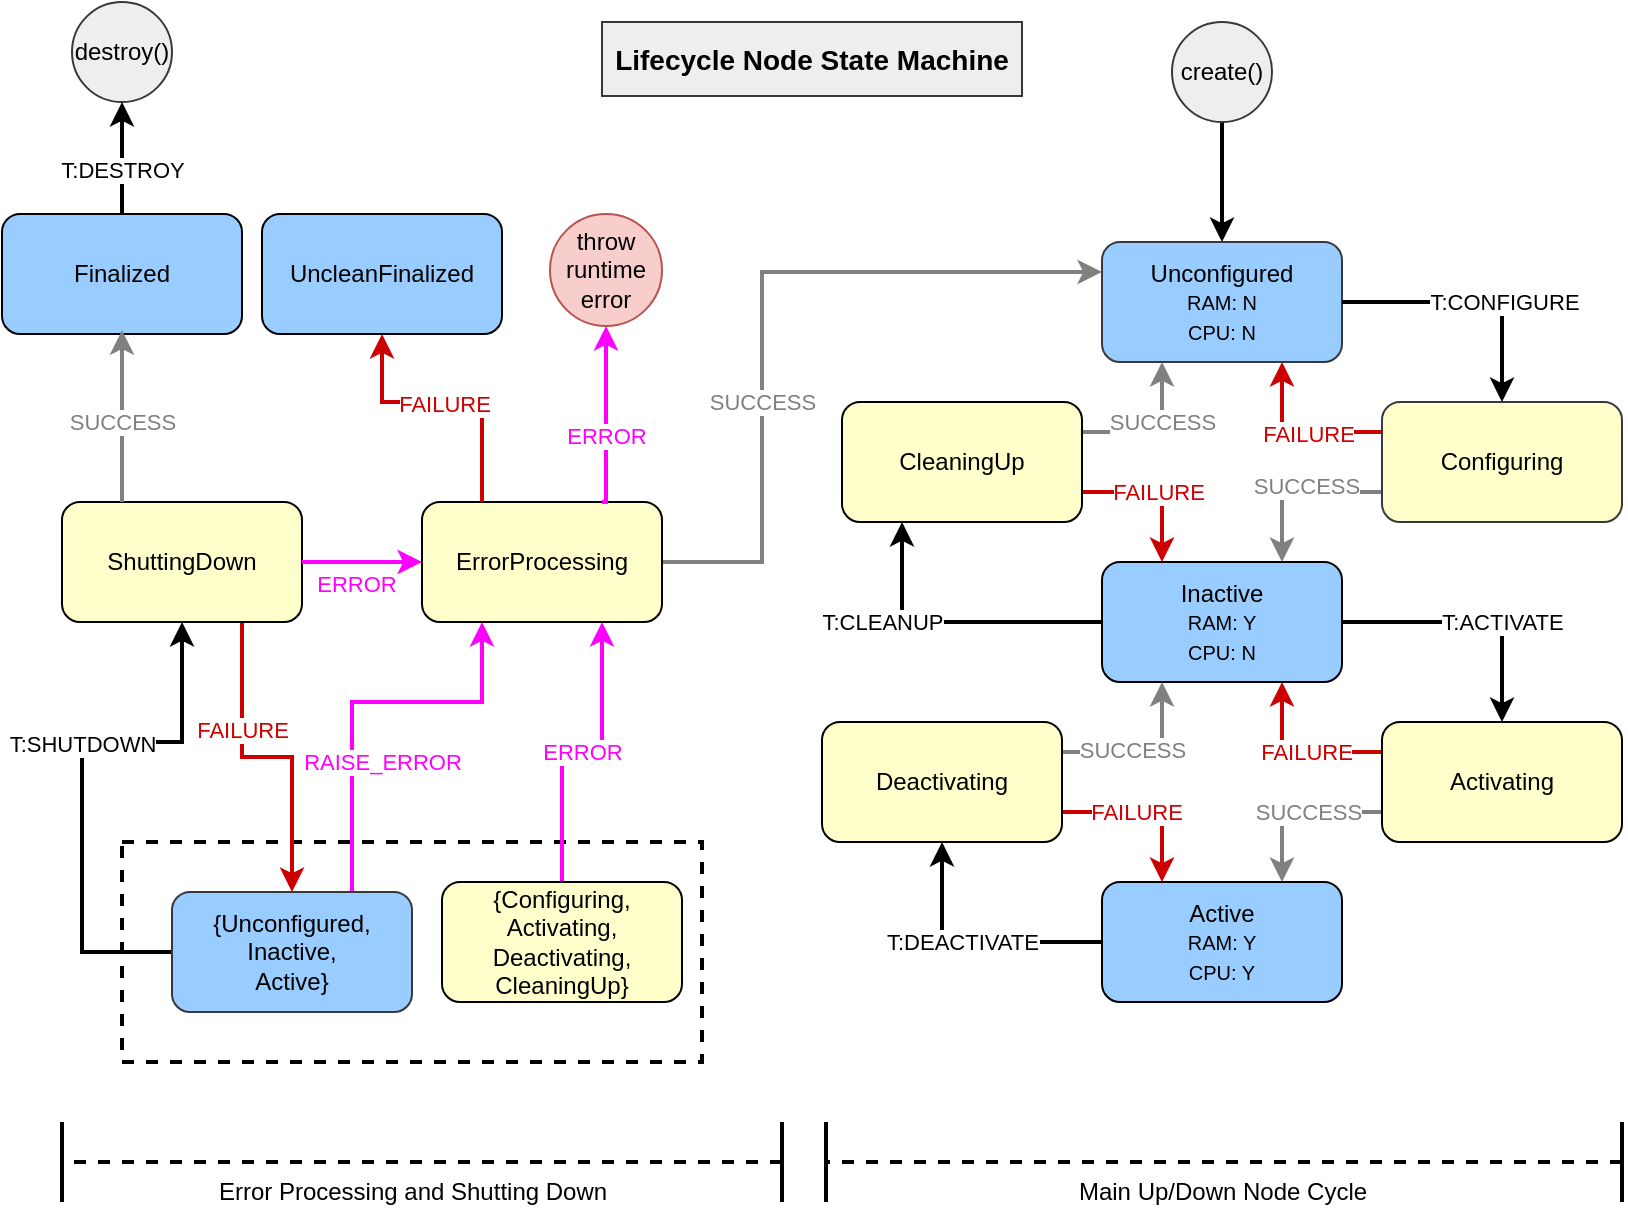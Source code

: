 <mxfile version="20.7.4" type="device"><diagram name="Page-1" id="-R44UBZWm9Cj-Sst1RRg"><mxGraphModel dx="994" dy="702" grid="0" gridSize="10" guides="1" tooltips="1" connect="1" arrows="1" fold="1" page="0" pageScale="1" pageWidth="850" pageHeight="1100" math="0" shadow="0"><root><mxCell id="0"/><mxCell id="1" parent="0"/><mxCell id="8GMj7mD5KwRelM5cx4Xz-1" value="" style="rounded=0;whiteSpace=wrap;html=1;dashed=1;strokeWidth=2;" parent="1" vertex="1"><mxGeometry x="450" y="670" width="290" height="110" as="geometry"/></mxCell><mxCell id="8GMj7mD5KwRelM5cx4Xz-2" value="Active&lt;br&gt;&lt;font style=&quot;font-size: 10px;&quot;&gt;&lt;font style=&quot;border-color: var(--border-color); font-size: 10px;&quot;&gt;RAM: Y&lt;br style=&quot;border-color: var(--border-color);&quot;&gt;&lt;/font&gt;&lt;font style=&quot;font-size: 10px;&quot;&gt;CPU: Y&lt;/font&gt;&lt;/font&gt;" style="rounded=1;whiteSpace=wrap;html=1;fillColor=#99CCFF;" parent="1" vertex="1"><mxGeometry x="940" y="690" width="120" height="60" as="geometry"/></mxCell><mxCell id="8GMj7mD5KwRelM5cx4Xz-3" value="Inactive&lt;br&gt;&lt;font style=&quot;border-color: var(--border-color); font-size: 10px;&quot;&gt;RAM: Y&lt;br style=&quot;border-color: var(--border-color);&quot;&gt;&lt;/font&gt;&lt;font style=&quot;font-size: 10px;&quot;&gt;CPU: N&lt;/font&gt;" style="rounded=1;whiteSpace=wrap;html=1;fillColor=#99CCFF;" parent="1" vertex="1"><mxGeometry x="940" y="530" width="120" height="60" as="geometry"/></mxCell><mxCell id="8GMj7mD5KwRelM5cx4Xz-4" value="Unconfigured&lt;br style=&quot;font-size: 11px;&quot;&gt;&lt;font style=&quot;font-size: 10px;&quot;&gt;&lt;font style=&quot;font-size: 10px;&quot;&gt;RAM: N&lt;br&gt;&lt;/font&gt;CPU: N&lt;/font&gt;" style="rounded=1;whiteSpace=wrap;html=1;fillColor=#99CCFF;strokeColor=#36393d;" parent="1" vertex="1"><mxGeometry x="940" y="370" width="120" height="60" as="geometry"/></mxCell><mxCell id="8GMj7mD5KwRelM5cx4Xz-5" style="edgeStyle=orthogonalEdgeStyle;rounded=0;orthogonalLoop=1;jettySize=auto;html=1;exitX=0;exitY=0.75;exitDx=0;exitDy=0;entryX=0.75;entryY=0;entryDx=0;entryDy=0;strokeWidth=2;strokeColor=#808080;" parent="1" source="8GMj7mD5KwRelM5cx4Xz-9" target="8GMj7mD5KwRelM5cx4Xz-3" edge="1"><mxGeometry relative="1" as="geometry"/></mxCell><mxCell id="8GMj7mD5KwRelM5cx4Xz-6" value="SUCCESS" style="edgeLabel;html=1;align=center;verticalAlign=middle;resizable=0;points=[];fontColor=#808080;" parent="8GMj7mD5KwRelM5cx4Xz-5" vertex="1" connectable="0"><mxGeometry x="-0.106" y="-3" relative="1" as="geometry"><mxPoint as="offset"/></mxGeometry></mxCell><mxCell id="8GMj7mD5KwRelM5cx4Xz-7" style="edgeStyle=orthogonalEdgeStyle;rounded=0;orthogonalLoop=1;jettySize=auto;html=1;exitX=0;exitY=0.25;exitDx=0;exitDy=0;entryX=0.75;entryY=1;entryDx=0;entryDy=0;strokeWidth=2;strokeColor=#CC0000;" parent="1" source="8GMj7mD5KwRelM5cx4Xz-9" target="8GMj7mD5KwRelM5cx4Xz-4" edge="1"><mxGeometry relative="1" as="geometry"><Array as="points"><mxPoint x="1030" y="465"/></Array></mxGeometry></mxCell><mxCell id="8GMj7mD5KwRelM5cx4Xz-8" value="&lt;font color=&quot;#cc0000&quot;&gt;FAILURE&lt;/font&gt;" style="edgeLabel;html=1;align=center;verticalAlign=middle;resizable=0;points=[];" parent="8GMj7mD5KwRelM5cx4Xz-7" vertex="1" connectable="0"><mxGeometry x="-0.126" y="1" relative="1" as="geometry"><mxPoint as="offset"/></mxGeometry></mxCell><mxCell id="8GMj7mD5KwRelM5cx4Xz-9" value="Configuring" style="rounded=1;whiteSpace=wrap;html=1;fillColor=#ffffcc;strokeColor=#36393d;" parent="1" vertex="1"><mxGeometry x="1080" y="450" width="120" height="60" as="geometry"/></mxCell><mxCell id="8GMj7mD5KwRelM5cx4Xz-10" style="edgeStyle=orthogonalEdgeStyle;rounded=0;orthogonalLoop=1;jettySize=auto;html=1;exitX=1;exitY=0.5;exitDx=0;exitDy=0;entryX=0.5;entryY=0;entryDx=0;entryDy=0;strokeWidth=2;" parent="1" source="8GMj7mD5KwRelM5cx4Xz-4" target="8GMj7mD5KwRelM5cx4Xz-9" edge="1"><mxGeometry relative="1" as="geometry"><mxPoint x="1120" y="399.833" as="targetPoint"/></mxGeometry></mxCell><mxCell id="8GMj7mD5KwRelM5cx4Xz-11" value="T:CONFIGURE" style="edgeLabel;html=1;align=center;verticalAlign=middle;resizable=0;points=[];" parent="8GMj7mD5KwRelM5cx4Xz-10" vertex="1" connectable="0"><mxGeometry x="0.056" y="-2" relative="1" as="geometry"><mxPoint x="12" y="-2" as="offset"/></mxGeometry></mxCell><mxCell id="8GMj7mD5KwRelM5cx4Xz-12" style="edgeStyle=orthogonalEdgeStyle;rounded=0;orthogonalLoop=1;jettySize=auto;html=1;exitX=0;exitY=0.75;exitDx=0;exitDy=0;entryX=0.75;entryY=0;entryDx=0;entryDy=0;strokeWidth=2;strokeColor=#808080;" parent="1" source="8GMj7mD5KwRelM5cx4Xz-16" target="8GMj7mD5KwRelM5cx4Xz-2" edge="1"><mxGeometry relative="1" as="geometry"/></mxCell><mxCell id="8GMj7mD5KwRelM5cx4Xz-13" value="SUCCESS" style="edgeLabel;html=1;align=center;verticalAlign=middle;resizable=0;points=[];fontColor=#808080;" parent="8GMj7mD5KwRelM5cx4Xz-12" vertex="1" connectable="0"><mxGeometry x="-0.123" relative="1" as="geometry"><mxPoint as="offset"/></mxGeometry></mxCell><mxCell id="8GMj7mD5KwRelM5cx4Xz-14" style="edgeStyle=orthogonalEdgeStyle;rounded=0;orthogonalLoop=1;jettySize=auto;html=1;exitX=0;exitY=0.25;exitDx=0;exitDy=0;entryX=0.75;entryY=1;entryDx=0;entryDy=0;strokeWidth=2;strokeColor=#CC0000;" parent="1" source="8GMj7mD5KwRelM5cx4Xz-16" target="8GMj7mD5KwRelM5cx4Xz-3" edge="1"><mxGeometry relative="1" as="geometry"/></mxCell><mxCell id="8GMj7mD5KwRelM5cx4Xz-15" value="&lt;font color=&quot;#cc0000&quot;&gt;FAILURE&lt;/font&gt;" style="edgeLabel;html=1;align=center;verticalAlign=middle;resizable=0;points=[];" parent="8GMj7mD5KwRelM5cx4Xz-14" vertex="1" connectable="0"><mxGeometry x="-0.102" relative="1" as="geometry"><mxPoint as="offset"/></mxGeometry></mxCell><mxCell id="8GMj7mD5KwRelM5cx4Xz-16" value="Activating" style="rounded=1;whiteSpace=wrap;html=1;fillColor=#ffffcc;" parent="1" vertex="1"><mxGeometry x="1080" y="610" width="120" height="60" as="geometry"/></mxCell><mxCell id="8GMj7mD5KwRelM5cx4Xz-17" style="edgeStyle=orthogonalEdgeStyle;rounded=0;orthogonalLoop=1;jettySize=auto;html=1;exitX=1;exitY=0.5;exitDx=0;exitDy=0;entryX=0.5;entryY=0;entryDx=0;entryDy=0;strokeWidth=2;" parent="1" source="8GMj7mD5KwRelM5cx4Xz-3" target="8GMj7mD5KwRelM5cx4Xz-16" edge="1"><mxGeometry relative="1" as="geometry"/></mxCell><mxCell id="8GMj7mD5KwRelM5cx4Xz-18" value="T:ACTIVATE" style="edgeLabel;html=1;align=center;verticalAlign=middle;resizable=0;points=[];" parent="8GMj7mD5KwRelM5cx4Xz-17" vertex="1" connectable="0"><mxGeometry x="-0.282" y="1" relative="1" as="geometry"><mxPoint x="33" y="1" as="offset"/></mxGeometry></mxCell><mxCell id="8GMj7mD5KwRelM5cx4Xz-19" style="edgeStyle=orthogonalEdgeStyle;rounded=0;orthogonalLoop=1;jettySize=auto;html=1;exitX=1;exitY=0.25;exitDx=0;exitDy=0;entryX=0.25;entryY=1;entryDx=0;entryDy=0;strokeWidth=2;strokeColor=#808080;" parent="1" source="8GMj7mD5KwRelM5cx4Xz-23" target="8GMj7mD5KwRelM5cx4Xz-3" edge="1"><mxGeometry relative="1" as="geometry"/></mxCell><mxCell id="8GMj7mD5KwRelM5cx4Xz-20" value="SUCCESS" style="edgeLabel;html=1;align=center;verticalAlign=middle;resizable=0;points=[];fontColor=#808080;" parent="8GMj7mD5KwRelM5cx4Xz-19" vertex="1" connectable="0"><mxGeometry x="-0.193" y="1" relative="1" as="geometry"><mxPoint as="offset"/></mxGeometry></mxCell><mxCell id="8GMj7mD5KwRelM5cx4Xz-21" style="edgeStyle=orthogonalEdgeStyle;rounded=0;orthogonalLoop=1;jettySize=auto;html=1;exitX=1;exitY=0.75;exitDx=0;exitDy=0;entryX=0.25;entryY=0;entryDx=0;entryDy=0;strokeWidth=2;strokeColor=#CC0000;" parent="1" source="8GMj7mD5KwRelM5cx4Xz-23" target="8GMj7mD5KwRelM5cx4Xz-2" edge="1"><mxGeometry relative="1" as="geometry"/></mxCell><mxCell id="8GMj7mD5KwRelM5cx4Xz-22" value="&lt;font color=&quot;#cc0000&quot;&gt;FAILURE&lt;/font&gt;" style="edgeLabel;html=1;align=center;verticalAlign=middle;resizable=0;points=[];" parent="8GMj7mD5KwRelM5cx4Xz-21" vertex="1" connectable="0"><mxGeometry x="-0.357" y="-1" relative="1" as="geometry"><mxPoint x="9" y="-1" as="offset"/></mxGeometry></mxCell><mxCell id="8GMj7mD5KwRelM5cx4Xz-23" value="Deactivating" style="rounded=1;whiteSpace=wrap;html=1;fillColor=#ffffcc;" parent="1" vertex="1"><mxGeometry x="800" y="610" width="120" height="60" as="geometry"/></mxCell><mxCell id="8GMj7mD5KwRelM5cx4Xz-24" style="edgeStyle=orthogonalEdgeStyle;rounded=0;orthogonalLoop=1;jettySize=auto;html=1;exitX=0;exitY=0.5;exitDx=0;exitDy=0;entryX=0.5;entryY=1;entryDx=0;entryDy=0;strokeWidth=2;" parent="1" source="8GMj7mD5KwRelM5cx4Xz-2" target="8GMj7mD5KwRelM5cx4Xz-23" edge="1"><mxGeometry relative="1" as="geometry"/></mxCell><mxCell id="8GMj7mD5KwRelM5cx4Xz-25" value="T:DEACTIVATE" style="edgeLabel;html=1;align=center;verticalAlign=middle;resizable=0;points=[];" parent="8GMj7mD5KwRelM5cx4Xz-24" vertex="1" connectable="0"><mxGeometry x="-0.242" y="2" relative="1" as="geometry"><mxPoint x="-21" y="-2" as="offset"/></mxGeometry></mxCell><mxCell id="8GMj7mD5KwRelM5cx4Xz-26" value="&lt;font color=&quot;#808080&quot;&gt;SUCCESS&lt;/font&gt;" style="edgeStyle=orthogonalEdgeStyle;rounded=0;orthogonalLoop=1;jettySize=auto;html=1;exitX=1;exitY=0.25;exitDx=0;exitDy=0;entryX=0.25;entryY=1;entryDx=0;entryDy=0;strokeWidth=2;strokeColor=#808080;" parent="1" source="8GMj7mD5KwRelM5cx4Xz-28" target="8GMj7mD5KwRelM5cx4Xz-4" edge="1"><mxGeometry x="0.2" relative="1" as="geometry"><mxPoint as="offset"/></mxGeometry></mxCell><mxCell id="8GMj7mD5KwRelM5cx4Xz-27" value="&lt;font color=&quot;#cc0000&quot;&gt;FAILURE&lt;/font&gt;" style="edgeStyle=orthogonalEdgeStyle;rounded=0;orthogonalLoop=1;jettySize=auto;html=1;exitX=1;exitY=0.75;exitDx=0;exitDy=0;entryX=0.25;entryY=0;entryDx=0;entryDy=0;strokeWidth=2;strokeColor=#CC0000;" parent="1" source="8GMj7mD5KwRelM5cx4Xz-28" target="8GMj7mD5KwRelM5cx4Xz-3" edge="1"><mxGeometry relative="1" as="geometry"><mxPoint as="offset"/></mxGeometry></mxCell><mxCell id="8GMj7mD5KwRelM5cx4Xz-28" value="CleaningUp" style="rounded=1;whiteSpace=wrap;html=1;fillColor=#ffffcc;" parent="1" vertex="1"><mxGeometry x="810" y="450" width="120" height="60" as="geometry"/></mxCell><mxCell id="8GMj7mD5KwRelM5cx4Xz-29" style="edgeStyle=orthogonalEdgeStyle;rounded=0;orthogonalLoop=1;jettySize=auto;html=1;exitX=0;exitY=0.5;exitDx=0;exitDy=0;entryX=0.25;entryY=1;entryDx=0;entryDy=0;strokeWidth=2;" parent="1" source="8GMj7mD5KwRelM5cx4Xz-3" target="8GMj7mD5KwRelM5cx4Xz-28" edge="1"><mxGeometry relative="1" as="geometry"/></mxCell><mxCell id="8GMj7mD5KwRelM5cx4Xz-30" value="T:CLEANUP" style="edgeLabel;html=1;align=center;verticalAlign=middle;resizable=0;points=[];" parent="8GMj7mD5KwRelM5cx4Xz-29" vertex="1" connectable="0"><mxGeometry x="-0.095" y="1" relative="1" as="geometry"><mxPoint x="-42" y="-1" as="offset"/></mxGeometry></mxCell><mxCell id="8GMj7mD5KwRelM5cx4Xz-31" style="edgeStyle=orthogonalEdgeStyle;rounded=0;orthogonalLoop=1;jettySize=auto;html=1;exitX=0.75;exitY=1;exitDx=0;exitDy=0;entryX=0.5;entryY=0;entryDx=0;entryDy=0;fillColor=#f8cecc;strokeColor=#CC0000;strokeWidth=2;" parent="1" source="8GMj7mD5KwRelM5cx4Xz-33" target="8GMj7mD5KwRelM5cx4Xz-47" edge="1"><mxGeometry relative="1" as="geometry"/></mxCell><mxCell id="8GMj7mD5KwRelM5cx4Xz-32" value="FAILURE" style="edgeLabel;html=1;align=center;verticalAlign=middle;resizable=0;points=[];fontColor=#CC0000;" parent="8GMj7mD5KwRelM5cx4Xz-31" vertex="1" connectable="0"><mxGeometry x="-0.332" relative="1" as="geometry"><mxPoint as="offset"/></mxGeometry></mxCell><mxCell id="8GMj7mD5KwRelM5cx4Xz-33" value="ShuttingDown" style="rounded=1;whiteSpace=wrap;html=1;fillColor=#ffffcc;" parent="1" vertex="1"><mxGeometry x="420" y="500" width="120" height="60" as="geometry"/></mxCell><mxCell id="8GMj7mD5KwRelM5cx4Xz-34" style="edgeStyle=orthogonalEdgeStyle;rounded=0;orthogonalLoop=1;jettySize=auto;html=1;exitX=1;exitY=0.5;exitDx=0;exitDy=0;entryX=0;entryY=0.25;entryDx=0;entryDy=0;strokeWidth=2;strokeColor=#808080;" parent="1" source="8GMj7mD5KwRelM5cx4Xz-36" target="8GMj7mD5KwRelM5cx4Xz-4" edge="1"><mxGeometry relative="1" as="geometry"><Array as="points"><mxPoint x="770" y="530"/><mxPoint x="770" y="385"/></Array></mxGeometry></mxCell><mxCell id="8GMj7mD5KwRelM5cx4Xz-35" value="SUCCESS" style="edgeLabel;html=1;align=center;verticalAlign=middle;resizable=0;points=[];fontColor=#808080;" parent="8GMj7mD5KwRelM5cx4Xz-34" vertex="1" connectable="0"><mxGeometry x="0.546" y="-2" relative="1" as="geometry"><mxPoint x="-87" y="63" as="offset"/></mxGeometry></mxCell><mxCell id="8GMj7mD5KwRelM5cx4Xz-36" value="ErrorProcessing" style="rounded=1;whiteSpace=wrap;html=1;fillColor=#ffffcc;" parent="1" vertex="1"><mxGeometry x="600" y="500" width="120" height="60" as="geometry"/></mxCell><mxCell id="8GMj7mD5KwRelM5cx4Xz-37" value="&lt;font color=&quot;#ff00ff&quot;&gt;ERROR&lt;/font&gt;" style="edgeStyle=orthogonalEdgeStyle;rounded=0;orthogonalLoop=1;jettySize=auto;html=1;exitX=1;exitY=0.5;exitDx=0;exitDy=0;strokeWidth=2;strokeColor=#FF00FF;entryX=0;entryY=0.5;entryDx=0;entryDy=0;" parent="1" source="8GMj7mD5KwRelM5cx4Xz-33" target="8GMj7mD5KwRelM5cx4Xz-36" edge="1"><mxGeometry x="-0.1" y="-11" relative="1" as="geometry"><mxPoint as="offset"/><mxPoint x="506.99" y="491" as="sourcePoint"/><mxPoint x="563.019" y="151" as="targetPoint"/></mxGeometry></mxCell><mxCell id="8GMj7mD5KwRelM5cx4Xz-38" value="Finalized" style="rounded=1;whiteSpace=wrap;html=1;fillColor=#99CCFF;" parent="1" vertex="1"><mxGeometry x="390" y="356" width="120" height="60" as="geometry"/></mxCell><mxCell id="8GMj7mD5KwRelM5cx4Xz-39" style="edgeStyle=orthogonalEdgeStyle;rounded=0;orthogonalLoop=1;jettySize=auto;html=1;exitX=0.25;exitY=0;exitDx=0;exitDy=0;strokeWidth=2;strokeColor=#808080;entryX=0.494;entryY=0.969;entryDx=0;entryDy=0;entryPerimeter=0;" parent="1" source="8GMj7mD5KwRelM5cx4Xz-33" target="8GMj7mD5KwRelM5cx4Xz-38" edge="1"><mxGeometry relative="1" as="geometry"><Array as="points"><mxPoint x="450" y="414"/></Array><mxPoint x="380" y="440" as="targetPoint"/></mxGeometry></mxCell><mxCell id="8GMj7mD5KwRelM5cx4Xz-40" value="SUCCESS" style="edgeLabel;html=1;align=center;verticalAlign=middle;resizable=0;points=[];fontColor=#808080;" parent="8GMj7mD5KwRelM5cx4Xz-39" vertex="1" connectable="0"><mxGeometry x="0.124" y="2" relative="1" as="geometry"><mxPoint x="2" y="8" as="offset"/></mxGeometry></mxCell><mxCell id="8GMj7mD5KwRelM5cx4Xz-41" style="edgeStyle=orthogonalEdgeStyle;rounded=0;orthogonalLoop=1;jettySize=auto;html=1;exitX=0.25;exitY=0;exitDx=0;exitDy=0;strokeColor=#CC0000;strokeWidth=2;entryX=0.5;entryY=1;entryDx=0;entryDy=0;" parent="1" source="8GMj7mD5KwRelM5cx4Xz-36" target="8GMj7mD5KwRelM5cx4Xz-68" edge="1"><mxGeometry relative="1" as="geometry"><Array as="points"><mxPoint x="630" y="450"/><mxPoint x="580" y="450"/></Array><mxPoint x="664" y="500" as="sourcePoint"/><mxPoint x="590" y="430" as="targetPoint"/></mxGeometry></mxCell><mxCell id="8GMj7mD5KwRelM5cx4Xz-42" value="FAILURE" style="edgeLabel;html=1;align=center;verticalAlign=middle;resizable=0;points=[];fontColor=#CC0000;" parent="8GMj7mD5KwRelM5cx4Xz-41" vertex="1" connectable="0"><mxGeometry x="-0.257" y="1" relative="1" as="geometry"><mxPoint x="-19" as="offset"/></mxGeometry></mxCell><mxCell id="8GMj7mD5KwRelM5cx4Xz-43" style="edgeStyle=orthogonalEdgeStyle;rounded=0;orthogonalLoop=1;jettySize=auto;html=1;exitX=0.75;exitY=0;exitDx=0;exitDy=0;entryX=0.25;entryY=1;entryDx=0;entryDy=0;strokeWidth=2;fillColor=#ffcc99;strokeColor=#FF00FF;" parent="1" source="8GMj7mD5KwRelM5cx4Xz-47" target="8GMj7mD5KwRelM5cx4Xz-36" edge="1"><mxGeometry relative="1" as="geometry"><Array as="points"><mxPoint x="565" y="600"/><mxPoint x="630" y="600"/></Array></mxGeometry></mxCell><mxCell id="8GMj7mD5KwRelM5cx4Xz-44" value="&lt;font color=&quot;#ff00ff&quot;&gt;RAISE_ERROR&lt;/font&gt;" style="edgeLabel;html=1;align=center;verticalAlign=middle;resizable=0;points=[];" parent="8GMj7mD5KwRelM5cx4Xz-43" vertex="1" connectable="0"><mxGeometry x="0.172" y="1" relative="1" as="geometry"><mxPoint x="-7" y="31" as="offset"/></mxGeometry></mxCell><mxCell id="8GMj7mD5KwRelM5cx4Xz-45" style="edgeStyle=orthogonalEdgeStyle;rounded=0;orthogonalLoop=1;jettySize=auto;html=1;exitX=0;exitY=0.5;exitDx=0;exitDy=0;entryX=0.5;entryY=1;entryDx=0;entryDy=0;strokeWidth=2;" parent="1" source="8GMj7mD5KwRelM5cx4Xz-47" target="8GMj7mD5KwRelM5cx4Xz-33" edge="1"><mxGeometry relative="1" as="geometry"><Array as="points"><mxPoint x="430" y="725"/><mxPoint x="430" y="620"/><mxPoint x="480" y="620"/></Array></mxGeometry></mxCell><mxCell id="8GMj7mD5KwRelM5cx4Xz-46" value="T:SHUTDOWN" style="edgeLabel;html=1;align=center;verticalAlign=middle;resizable=0;points=[];" parent="8GMj7mD5KwRelM5cx4Xz-45" vertex="1" connectable="0"><mxGeometry x="-0.189" y="1" relative="1" as="geometry"><mxPoint x="1" y="-44" as="offset"/></mxGeometry></mxCell><mxCell id="8GMj7mD5KwRelM5cx4Xz-47" value="{Unconfigured,&lt;br&gt;Inactive,&lt;br&gt;Active}" style="rounded=1;whiteSpace=wrap;html=1;fillColor=#99CCFF;strokeColor=#36393d;" parent="1" vertex="1"><mxGeometry x="475" y="695" width="120" height="60" as="geometry"/></mxCell><mxCell id="8GMj7mD5KwRelM5cx4Xz-48" value="&lt;font color=&quot;#ff00ff&quot;&gt;ERROR&lt;/font&gt;" style="edgeStyle=orthogonalEdgeStyle;rounded=0;orthogonalLoop=1;jettySize=auto;html=1;exitX=0.5;exitY=0;exitDx=0;exitDy=0;entryX=0.75;entryY=1;entryDx=0;entryDy=0;strokeWidth=2;strokeColor=#FF00FF;" parent="1" source="8GMj7mD5KwRelM5cx4Xz-49" target="8GMj7mD5KwRelM5cx4Xz-36" edge="1"><mxGeometry relative="1" as="geometry"><Array as="points"><mxPoint x="670" y="625"/><mxPoint x="690" y="625"/></Array></mxGeometry></mxCell><mxCell id="8GMj7mD5KwRelM5cx4Xz-49" value="{Configuring, Activating, Deactivating,&lt;br&gt;CleaningUp}" style="rounded=1;whiteSpace=wrap;html=1;fillColor=#ffffcc;" parent="1" vertex="1"><mxGeometry x="610" y="690" width="120" height="60" as="geometry"/></mxCell><mxCell id="8GMj7mD5KwRelM5cx4Xz-50" style="edgeStyle=orthogonalEdgeStyle;rounded=0;orthogonalLoop=1;jettySize=auto;html=1;exitX=0.5;exitY=1;exitDx=0;exitDy=0;strokeWidth=2;" parent="1" source="8GMj7mD5KwRelM5cx4Xz-51" target="8GMj7mD5KwRelM5cx4Xz-4" edge="1"><mxGeometry relative="1" as="geometry"/></mxCell><mxCell id="8GMj7mD5KwRelM5cx4Xz-51" value="create()" style="ellipse;whiteSpace=wrap;html=1;aspect=fixed;fillColor=#eeeeee;strokeColor=#36393d;" parent="1" vertex="1"><mxGeometry x="975" y="260" width="50" height="50" as="geometry"/></mxCell><mxCell id="8GMj7mD5KwRelM5cx4Xz-52" value="destroy()" style="ellipse;whiteSpace=wrap;html=1;aspect=fixed;fillColor=#eeeeee;strokeColor=#36393d;" parent="1" vertex="1"><mxGeometry x="425" y="250" width="50" height="50" as="geometry"/></mxCell><mxCell id="8GMj7mD5KwRelM5cx4Xz-54" style="edgeStyle=orthogonalEdgeStyle;rounded=0;orthogonalLoop=1;jettySize=auto;html=1;exitX=0.5;exitY=0;exitDx=0;exitDy=0;entryX=0.5;entryY=1;entryDx=0;entryDy=0;strokeWidth=2;" parent="1" source="8GMj7mD5KwRelM5cx4Xz-38" target="8GMj7mD5KwRelM5cx4Xz-52" edge="1"><mxGeometry relative="1" as="geometry"><mxPoint x="485.333" y="323" as="targetPoint"/></mxGeometry></mxCell><mxCell id="8GMj7mD5KwRelM5cx4Xz-55" value="T:DESTROY" style="edgeLabel;html=1;align=center;verticalAlign=middle;resizable=0;points=[];" parent="8GMj7mD5KwRelM5cx4Xz-54" vertex="1" connectable="0"><mxGeometry x="-0.214" relative="1" as="geometry"><mxPoint as="offset"/></mxGeometry></mxCell><mxCell id="8GMj7mD5KwRelM5cx4Xz-56" value="&lt;font color=&quot;#ff00ff&quot;&gt;ERROR&lt;/font&gt;" style="edgeStyle=orthogonalEdgeStyle;rounded=0;orthogonalLoop=1;jettySize=auto;html=1;exitX=0.75;exitY=0;exitDx=0;exitDy=0;strokeWidth=2;strokeColor=#FF00FF;entryX=0.5;entryY=1;entryDx=0;entryDy=0;" parent="1" source="8GMj7mD5KwRelM5cx4Xz-36" target="8GMj7mD5KwRelM5cx4Xz-67" edge="1"><mxGeometry x="-0.208" relative="1" as="geometry"><mxPoint x="664" y="500" as="sourcePoint"/><mxPoint x="652" y="290" as="targetPoint"/><mxPoint as="offset"/><Array as="points"><mxPoint x="692" y="500"/></Array></mxGeometry></mxCell><mxCell id="8GMj7mD5KwRelM5cx4Xz-57" value="" style="endArrow=none;html=1;rounded=0;strokeWidth=2;dashed=1;" parent="1" edge="1"><mxGeometry width="50" height="50" relative="1" as="geometry"><mxPoint x="780" y="830" as="sourcePoint"/><mxPoint x="420" y="830" as="targetPoint"/></mxGeometry></mxCell><mxCell id="8GMj7mD5KwRelM5cx4Xz-58" value="Error Processing and Shutting Down" style="text;html=1;align=center;verticalAlign=middle;resizable=0;points=[];autosize=1;strokeColor=none;fillColor=none;" parent="1" vertex="1"><mxGeometry x="485" y="830" width="220" height="30" as="geometry"/></mxCell><mxCell id="8GMj7mD5KwRelM5cx4Xz-59" value="" style="endArrow=none;html=1;rounded=0;strokeWidth=2;" parent="1" edge="1"><mxGeometry width="50" height="50" relative="1" as="geometry"><mxPoint x="780" y="810" as="sourcePoint"/><mxPoint x="780" y="850" as="targetPoint"/></mxGeometry></mxCell><mxCell id="8GMj7mD5KwRelM5cx4Xz-60" value="" style="endArrow=none;html=1;rounded=0;strokeWidth=2;" parent="1" edge="1"><mxGeometry width="50" height="50" relative="1" as="geometry"><mxPoint x="420" y="810" as="sourcePoint"/><mxPoint x="420" y="850" as="targetPoint"/></mxGeometry></mxCell><mxCell id="8GMj7mD5KwRelM5cx4Xz-61" value="" style="endArrow=none;html=1;strokeWidth=2;rounded=0;dashed=1;" parent="1" edge="1"><mxGeometry width="50" height="50" relative="1" as="geometry"><mxPoint x="1200" y="830" as="sourcePoint"/><mxPoint x="802" y="830" as="targetPoint"/></mxGeometry></mxCell><mxCell id="8GMj7mD5KwRelM5cx4Xz-62" value="Main Up/Down Node Cycle" style="text;html=1;align=center;verticalAlign=middle;resizable=0;points=[];autosize=1;strokeColor=none;fillColor=none;" parent="1" vertex="1"><mxGeometry x="915" y="830" width="170" height="30" as="geometry"/></mxCell><mxCell id="8GMj7mD5KwRelM5cx4Xz-63" value="" style="endArrow=none;html=1;rounded=0;strokeWidth=2;" parent="1" edge="1"><mxGeometry width="50" height="50" relative="1" as="geometry"><mxPoint x="1200" y="810" as="sourcePoint"/><mxPoint x="1200" y="850" as="targetPoint"/></mxGeometry></mxCell><mxCell id="8GMj7mD5KwRelM5cx4Xz-64" value="" style="endArrow=none;html=1;rounded=0;strokeWidth=2;" parent="1" edge="1"><mxGeometry width="50" height="50" relative="1" as="geometry"><mxPoint x="802" y="810" as="sourcePoint"/><mxPoint x="802" y="850" as="targetPoint"/></mxGeometry></mxCell><mxCell id="8GMj7mD5KwRelM5cx4Xz-65" value="LifecycleNode StateMachine" style="rounded=0;whiteSpace=wrap;html=1;fontSize=14;fillColor=#eeeeee;strokeColor=#36393d;fontStyle=1" parent="1" vertex="1"><mxGeometry x="690" y="260" width="210" height="30" as="geometry"/></mxCell><mxCell id="8GMj7mD5KwRelM5cx4Xz-66" value="Lifecycle Node State Machine" style="rounded=0;whiteSpace=wrap;html=1;fontSize=14;fillColor=#eeeeee;strokeColor=#36393d;fontStyle=1" parent="1" vertex="1"><mxGeometry x="690" y="260" width="210" height="37" as="geometry"/></mxCell><mxCell id="8GMj7mD5KwRelM5cx4Xz-67" value="throw runtime error" style="ellipse;whiteSpace=wrap;html=1;aspect=fixed;fillColor=#f8cecc;strokeColor=#b85450;" parent="1" vertex="1"><mxGeometry x="664" y="356" width="56" height="56" as="geometry"/></mxCell><mxCell id="8GMj7mD5KwRelM5cx4Xz-68" value="UncleanFinalized" style="rounded=1;whiteSpace=wrap;html=1;fillColor=#99CCFF;" parent="1" vertex="1"><mxGeometry x="520" y="356" width="120" height="60" as="geometry"/></mxCell></root></mxGraphModel></diagram></mxfile>